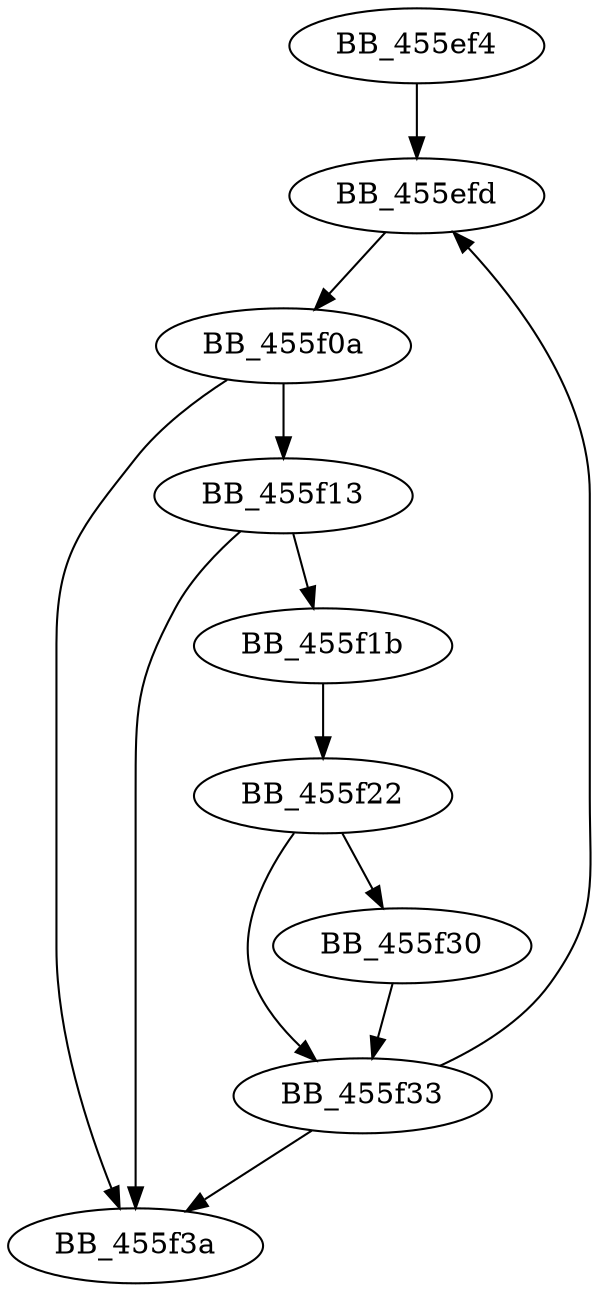 DiGraph sub_455EF4{
BB_455ef4->BB_455efd
BB_455efd->BB_455f0a
BB_455f0a->BB_455f13
BB_455f0a->BB_455f3a
BB_455f13->BB_455f1b
BB_455f13->BB_455f3a
BB_455f1b->BB_455f22
BB_455f22->BB_455f30
BB_455f22->BB_455f33
BB_455f30->BB_455f33
BB_455f33->BB_455efd
BB_455f33->BB_455f3a
}
